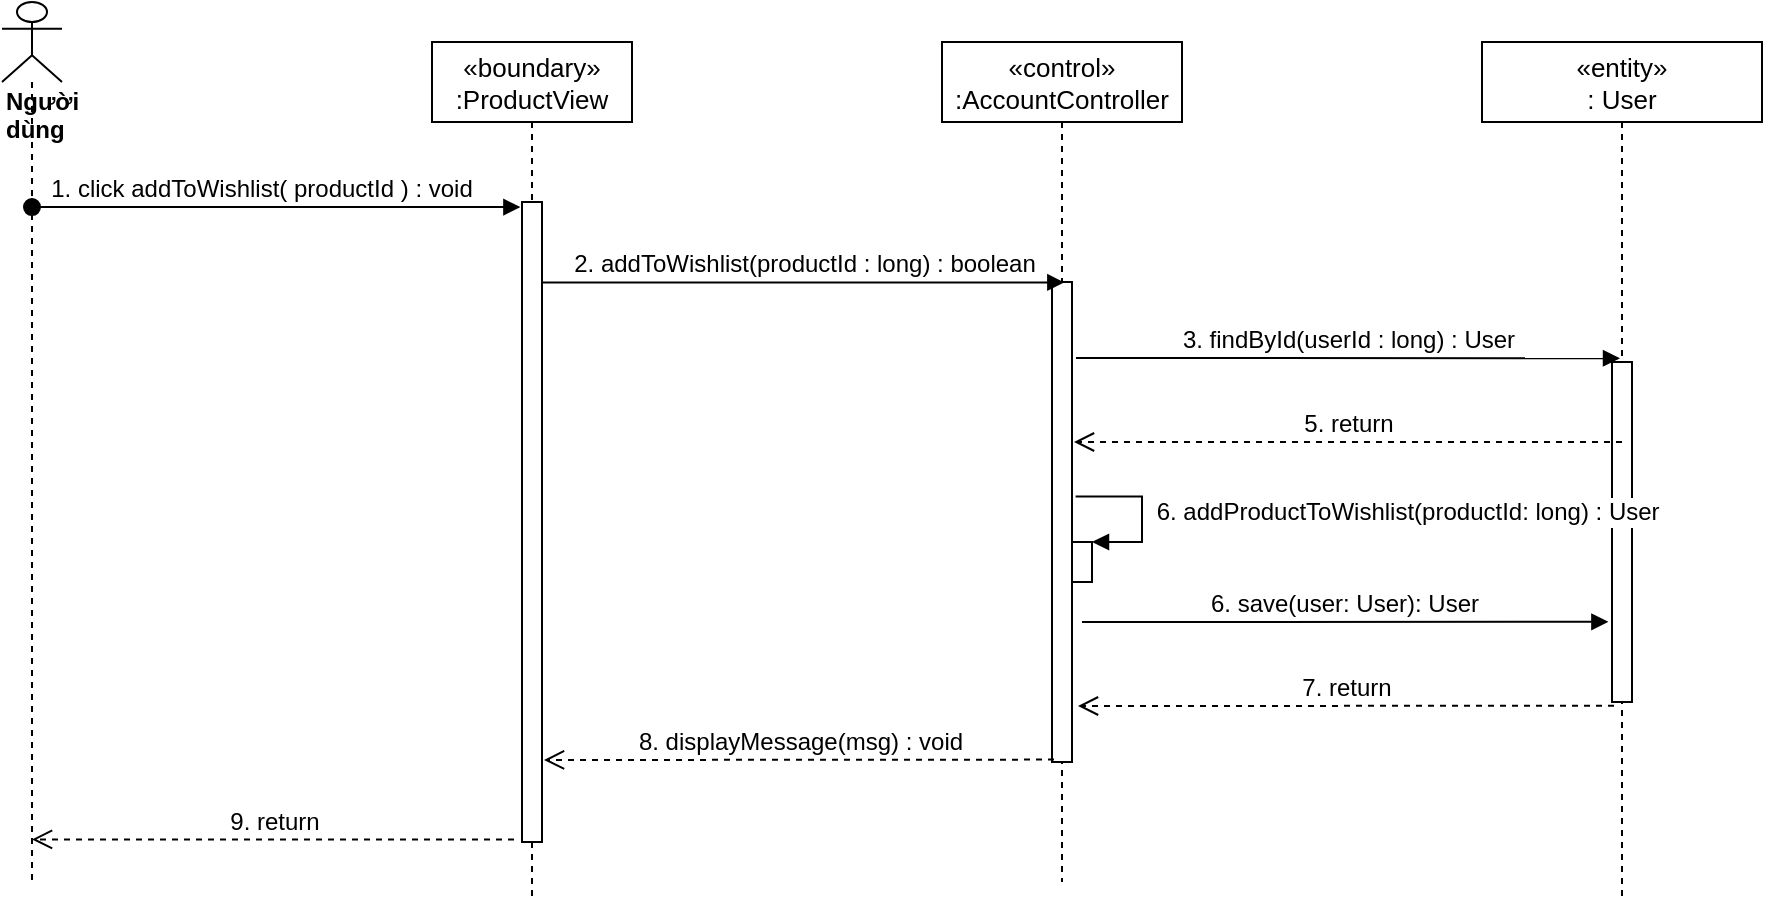 <mxfile version="14.7.10" type="device"><diagram id="C5RBs43oDa-KdzZeNtuy" name="Page-1"><mxGraphModel dx="1038" dy="521" grid="1" gridSize="10" guides="1" tooltips="1" connect="1" arrows="1" fold="1" page="1" pageScale="1" pageWidth="827" pageHeight="1169" math="0" shadow="0"><root><mxCell id="WIyWlLk6GJQsqaUBKTNV-0"/><mxCell id="WIyWlLk6GJQsqaUBKTNV-1" parent="WIyWlLk6GJQsqaUBKTNV-0"/><mxCell id="Y16akIQgOgXssCz7ZS-G-0" value="«boundary»&#10;:ProductView" style="shape=umlLifeline;perimeter=lifelinePerimeter;container=1;collapsible=0;recursiveResize=0;rounded=0;shadow=0;strokeWidth=1;fontSize=13;" parent="WIyWlLk6GJQsqaUBKTNV-1" vertex="1"><mxGeometry x="325" y="80" width="100" height="430" as="geometry"/></mxCell><mxCell id="Y16akIQgOgXssCz7ZS-G-1" value="" style="points=[];perimeter=orthogonalPerimeter;rounded=0;shadow=0;strokeWidth=1;" parent="Y16akIQgOgXssCz7ZS-G-0" vertex="1"><mxGeometry x="45" y="80" width="10" height="320" as="geometry"/></mxCell><mxCell id="Y16akIQgOgXssCz7ZS-G-3" value="«control»&#10;:AccountController" style="shape=umlLifeline;perimeter=lifelinePerimeter;container=1;collapsible=0;recursiveResize=0;rounded=0;shadow=0;strokeWidth=1;fontSize=13;" parent="WIyWlLk6GJQsqaUBKTNV-1" vertex="1"><mxGeometry x="580" y="80" width="120" height="420" as="geometry"/></mxCell><mxCell id="Y16akIQgOgXssCz7ZS-G-4" value="" style="points=[];perimeter=orthogonalPerimeter;rounded=0;shadow=0;strokeWidth=1;" parent="Y16akIQgOgXssCz7ZS-G-3" vertex="1"><mxGeometry x="55" y="120" width="10" height="240" as="geometry"/></mxCell><mxCell id="Y16akIQgOgXssCz7ZS-G-5" value="&lt;div&gt;&lt;b&gt;Người dùng&lt;/b&gt;&lt;/div&gt;" style="shape=umlLifeline;participant=umlActor;perimeter=lifelinePerimeter;whiteSpace=wrap;html=1;container=1;collapsible=0;recursiveResize=0;verticalAlign=top;spacingTop=36;outlineConnect=0;align=left;" parent="WIyWlLk6GJQsqaUBKTNV-1" vertex="1"><mxGeometry x="110" y="60" width="30" height="440" as="geometry"/></mxCell><mxCell id="Y16akIQgOgXssCz7ZS-G-6" value="1. click addToWishlist( productId ) : void" style="verticalAlign=bottom;startArrow=oval;endArrow=block;startSize=8;shadow=0;strokeWidth=1;entryX=-0.08;entryY=0.008;entryDx=0;entryDy=0;entryPerimeter=0;fontSize=12;" parent="WIyWlLk6GJQsqaUBKTNV-1" source="Y16akIQgOgXssCz7ZS-G-5" target="Y16akIQgOgXssCz7ZS-G-1" edge="1"><mxGeometry x="-0.06" relative="1" as="geometry"><mxPoint x="100" y="170" as="sourcePoint"/><mxPoint as="offset"/></mxGeometry></mxCell><mxCell id="Y16akIQgOgXssCz7ZS-G-9" value="&lt;font style=&quot;font-size: 12px&quot;&gt;2. addToWishlist(productId : long) : boolean&lt;/font&gt;" style="html=1;verticalAlign=bottom;endArrow=block;entryX=0.617;entryY=0.001;entryDx=0;entryDy=0;entryPerimeter=0;" parent="WIyWlLk6GJQsqaUBKTNV-1" source="Y16akIQgOgXssCz7ZS-G-1" target="Y16akIQgOgXssCz7ZS-G-4" edge="1"><mxGeometry width="80" relative="1" as="geometry"><mxPoint x="320" y="248" as="sourcePoint"/><mxPoint x="500" y="210" as="targetPoint"/></mxGeometry></mxCell><mxCell id="Y16akIQgOgXssCz7ZS-G-13" value="«entity»&#10;: User" style="shape=umlLifeline;perimeter=lifelinePerimeter;container=1;collapsible=0;recursiveResize=0;rounded=0;shadow=0;strokeWidth=1;fontSize=13;" parent="WIyWlLk6GJQsqaUBKTNV-1" vertex="1"><mxGeometry x="850" y="80" width="140" height="430" as="geometry"/></mxCell><mxCell id="Y16akIQgOgXssCz7ZS-G-14" value="" style="points=[];perimeter=orthogonalPerimeter;rounded=0;shadow=0;strokeWidth=1;" parent="Y16akIQgOgXssCz7ZS-G-13" vertex="1"><mxGeometry x="65" y="160" width="10" height="170" as="geometry"/></mxCell><mxCell id="Y16akIQgOgXssCz7ZS-G-15" value="&lt;font style=&quot;font-size: 12px&quot;&gt;6. save(user: User): User&lt;/font&gt;" style="html=1;verticalAlign=bottom;endArrow=block;entryX=-0.18;entryY=0.764;entryDx=0;entryDy=0;entryPerimeter=0;" parent="WIyWlLk6GJQsqaUBKTNV-1" edge="1" target="Y16akIQgOgXssCz7ZS-G-14"><mxGeometry width="80" relative="1" as="geometry"><mxPoint x="650" y="370" as="sourcePoint"/><mxPoint x="900" y="370" as="targetPoint"/></mxGeometry></mxCell><mxCell id="Y16akIQgOgXssCz7ZS-G-16" value="&lt;font style=&quot;font-size: 12px&quot;&gt;7. return&lt;/font&gt;" style="html=1;verticalAlign=bottom;endArrow=open;dashed=1;endSize=8;exitX=0.1;exitY=1.011;exitDx=0;exitDy=0;exitPerimeter=0;" parent="WIyWlLk6GJQsqaUBKTNV-1" source="Y16akIQgOgXssCz7ZS-G-14" edge="1"><mxGeometry relative="1" as="geometry"><mxPoint x="1120" y="329" as="sourcePoint"/><mxPoint x="648" y="412" as="targetPoint"/></mxGeometry></mxCell><mxCell id="Y16akIQgOgXssCz7ZS-G-17" value="&lt;font style=&quot;font-size: 12px&quot;&gt;3. findById(userId : long) : User&lt;/font&gt;" style="html=1;verticalAlign=bottom;endArrow=block;entryX=0.4;entryY=-0.011;entryDx=0;entryDy=0;entryPerimeter=0;" parent="WIyWlLk6GJQsqaUBKTNV-1" target="Y16akIQgOgXssCz7ZS-G-14" edge="1"><mxGeometry width="80" relative="1" as="geometry"><mxPoint x="647" y="238" as="sourcePoint"/><mxPoint x="870" y="240" as="targetPoint"/></mxGeometry></mxCell><mxCell id="Y16akIQgOgXssCz7ZS-G-18" value="&lt;font style=&quot;font-size: 12px&quot;&gt;5. return&lt;/font&gt;" style="html=1;verticalAlign=bottom;endArrow=open;dashed=1;endSize=8;exitX=0.5;exitY=0.235;exitDx=0;exitDy=0;exitPerimeter=0;" parent="WIyWlLk6GJQsqaUBKTNV-1" source="Y16akIQgOgXssCz7ZS-G-14" edge="1"><mxGeometry relative="1" as="geometry"><mxPoint x="870" y="280" as="sourcePoint"/><mxPoint x="646" y="280" as="targetPoint"/></mxGeometry></mxCell><mxCell id="Y16akIQgOgXssCz7ZS-G-21" value="" style="html=1;points=[];perimeter=orthogonalPerimeter;" parent="WIyWlLk6GJQsqaUBKTNV-1" vertex="1"><mxGeometry x="645" y="330" width="10" height="20" as="geometry"/></mxCell><mxCell id="Y16akIQgOgXssCz7ZS-G-22" value="&lt;font style=&quot;font-size: 12px&quot;&gt;&amp;nbsp;6. addProductToWishlist(productId: long) : User&lt;/font&gt;" style="edgeStyle=orthogonalEdgeStyle;html=1;align=left;spacingLeft=2;endArrow=block;rounded=0;entryX=1;entryY=0;exitX=1.18;exitY=0.447;exitDx=0;exitDy=0;exitPerimeter=0;" parent="WIyWlLk6GJQsqaUBKTNV-1" source="Y16akIQgOgXssCz7ZS-G-4" target="Y16akIQgOgXssCz7ZS-G-21" edge="1"><mxGeometry relative="1" as="geometry"><mxPoint x="944" y="279.94" as="sourcePoint"/><Array as="points"><mxPoint x="680" y="307"/><mxPoint x="680" y="330"/></Array></mxGeometry></mxCell><mxCell id="UNyB-zYFYFMC_Og1Z2E3-0" value="&lt;font style=&quot;font-size: 12px&quot;&gt;8. displayMessage(msg) : void&lt;/font&gt;" style="html=1;verticalAlign=bottom;endArrow=open;dashed=1;endSize=8;exitX=0.1;exitY=0.995;exitDx=0;exitDy=0;exitPerimeter=0;" parent="WIyWlLk6GJQsqaUBKTNV-1" source="Y16akIQgOgXssCz7ZS-G-4" edge="1"><mxGeometry relative="1" as="geometry"><mxPoint x="600" y="320" as="sourcePoint"/><mxPoint x="381" y="439" as="targetPoint"/></mxGeometry></mxCell><mxCell id="UNyB-zYFYFMC_Og1Z2E3-1" value="&lt;font style=&quot;font-size: 12px&quot;&gt;9. return&lt;/font&gt;" style="html=1;verticalAlign=bottom;endArrow=open;dashed=1;endSize=8;exitX=-0.4;exitY=0.996;exitDx=0;exitDy=0;exitPerimeter=0;" parent="WIyWlLk6GJQsqaUBKTNV-1" source="Y16akIQgOgXssCz7ZS-G-1" target="Y16akIQgOgXssCz7ZS-G-5" edge="1"><mxGeometry relative="1" as="geometry"><mxPoint x="360" y="470" as="sourcePoint"/><mxPoint x="520" y="320" as="targetPoint"/></mxGeometry></mxCell></root></mxGraphModel></diagram></mxfile>